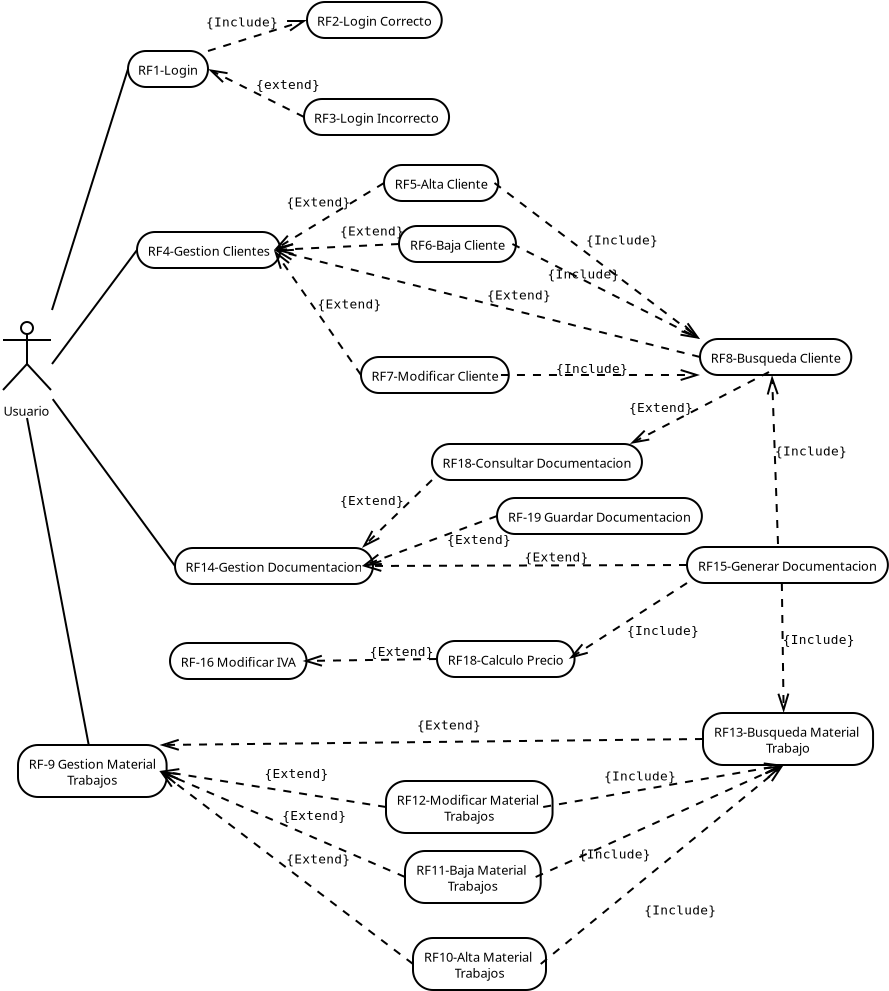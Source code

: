 <?xml version="1.0" encoding="UTF-8"?>
<dia:diagram xmlns:dia="http://www.lysator.liu.se/~alla/dia/">
  <dia:layer name="Fondo" visible="true" active="true">
    <dia:object type="UML - Actor" version="0" id="O0">
      <dia:attribute name="obj_pos">
        <dia:point val="20.3,21.75"/>
      </dia:attribute>
      <dia:attribute name="obj_bb">
        <dia:rectangle val="19,19;21.6,24.5"/>
      </dia:attribute>
      <dia:attribute name="meta">
        <dia:composite type="dict"/>
      </dia:attribute>
      <dia:attribute name="elem_corner">
        <dia:point val="19.05,19.05"/>
      </dia:attribute>
      <dia:attribute name="elem_width">
        <dia:real val="2.5"/>
      </dia:attribute>
      <dia:attribute name="elem_height">
        <dia:real val="5.4"/>
      </dia:attribute>
      <dia:attribute name="line_width">
        <dia:real val="0.1"/>
      </dia:attribute>
      <dia:attribute name="line_colour">
        <dia:color val="#000000"/>
      </dia:attribute>
      <dia:attribute name="fill_colour">
        <dia:color val="#ffffff"/>
      </dia:attribute>
      <dia:attribute name="text">
        <dia:composite type="text">
          <dia:attribute name="string">
            <dia:string>#Usuario#</dia:string>
          </dia:attribute>
          <dia:attribute name="font">
            <dia:font family="sans" style="0" name="Helvetica"/>
          </dia:attribute>
          <dia:attribute name="height">
            <dia:real val="0.8"/>
          </dia:attribute>
          <dia:attribute name="pos">
            <dia:point val="20.3,24.29"/>
          </dia:attribute>
          <dia:attribute name="color">
            <dia:color val="#000000"/>
          </dia:attribute>
          <dia:attribute name="alignment">
            <dia:enum val="1"/>
          </dia:attribute>
        </dia:composite>
      </dia:attribute>
    </dia:object>
    <dia:object type="UML - Activity" version="0" id="O1">
      <dia:attribute name="obj_pos">
        <dia:point val="25.35,6.1"/>
      </dia:attribute>
      <dia:attribute name="obj_bb">
        <dia:rectangle val="25.3,6.05;29.4,7.95"/>
      </dia:attribute>
      <dia:attribute name="meta">
        <dia:composite type="dict"/>
      </dia:attribute>
      <dia:attribute name="elem_corner">
        <dia:point val="25.35,6.1"/>
      </dia:attribute>
      <dia:attribute name="elem_width">
        <dia:real val="4"/>
      </dia:attribute>
      <dia:attribute name="elem_height">
        <dia:real val="1.8"/>
      </dia:attribute>
      <dia:attribute name="line_colour">
        <dia:color val="#000000"/>
      </dia:attribute>
      <dia:attribute name="fill_colour">
        <dia:color val="#ffffff"/>
      </dia:attribute>
      <dia:attribute name="text">
        <dia:composite type="text">
          <dia:attribute name="string">
            <dia:string>#RF1-Login#</dia:string>
          </dia:attribute>
          <dia:attribute name="font">
            <dia:font family="sans" style="0" name="Helvetica"/>
          </dia:attribute>
          <dia:attribute name="height">
            <dia:real val="0.8"/>
          </dia:attribute>
          <dia:attribute name="pos">
            <dia:point val="27.35,7.24"/>
          </dia:attribute>
          <dia:attribute name="color">
            <dia:color val="#000000"/>
          </dia:attribute>
          <dia:attribute name="alignment">
            <dia:enum val="1"/>
          </dia:attribute>
        </dia:composite>
      </dia:attribute>
    </dia:object>
    <dia:object type="Standard - Line" version="0" id="O2">
      <dia:attribute name="obj_pos">
        <dia:point val="21.55,19.05"/>
      </dia:attribute>
      <dia:attribute name="obj_bb">
        <dia:rectangle val="21.487,6.937;25.413,19.113"/>
      </dia:attribute>
      <dia:attribute name="conn_endpoints">
        <dia:point val="21.55,19.05"/>
        <dia:point val="25.35,7"/>
      </dia:attribute>
      <dia:attribute name="numcp">
        <dia:int val="1"/>
      </dia:attribute>
      <dia:connections>
        <dia:connection handle="0" to="O0" connection="2"/>
        <dia:connection handle="1" to="O1" connection="3"/>
      </dia:connections>
    </dia:object>
    <dia:object type="UML - Activity" version="0" id="O3">
      <dia:attribute name="obj_pos">
        <dia:point val="34.3,3.65"/>
      </dia:attribute>
      <dia:attribute name="obj_bb">
        <dia:rectangle val="34.25,3.6;40.778,5.5"/>
      </dia:attribute>
      <dia:attribute name="meta">
        <dia:composite type="dict"/>
      </dia:attribute>
      <dia:attribute name="elem_corner">
        <dia:point val="34.3,3.65"/>
      </dia:attribute>
      <dia:attribute name="elem_width">
        <dia:real val="6.428"/>
      </dia:attribute>
      <dia:attribute name="elem_height">
        <dia:real val="1.8"/>
      </dia:attribute>
      <dia:attribute name="line_colour">
        <dia:color val="#000000"/>
      </dia:attribute>
      <dia:attribute name="fill_colour">
        <dia:color val="#ffffff"/>
      </dia:attribute>
      <dia:attribute name="text">
        <dia:composite type="text">
          <dia:attribute name="string">
            <dia:string>#RF2-Login Correcto#</dia:string>
          </dia:attribute>
          <dia:attribute name="font">
            <dia:font family="sans" style="0" name="Helvetica"/>
          </dia:attribute>
          <dia:attribute name="height">
            <dia:real val="0.8"/>
          </dia:attribute>
          <dia:attribute name="pos">
            <dia:point val="37.514,4.79"/>
          </dia:attribute>
          <dia:attribute name="color">
            <dia:color val="#000000"/>
          </dia:attribute>
          <dia:attribute name="alignment">
            <dia:enum val="1"/>
          </dia:attribute>
        </dia:composite>
      </dia:attribute>
    </dia:object>
    <dia:object type="UML - Activity" version="0" id="O4">
      <dia:attribute name="obj_pos">
        <dia:point val="34.15,8.5"/>
      </dia:attribute>
      <dia:attribute name="obj_bb">
        <dia:rectangle val="34.1,8.45;41.135,10.35"/>
      </dia:attribute>
      <dia:attribute name="meta">
        <dia:composite type="dict"/>
      </dia:attribute>
      <dia:attribute name="elem_corner">
        <dia:point val="34.15,8.5"/>
      </dia:attribute>
      <dia:attribute name="elem_width">
        <dia:real val="6.935"/>
      </dia:attribute>
      <dia:attribute name="elem_height">
        <dia:real val="1.8"/>
      </dia:attribute>
      <dia:attribute name="line_colour">
        <dia:color val="#000000"/>
      </dia:attribute>
      <dia:attribute name="fill_colour">
        <dia:color val="#ffffff"/>
      </dia:attribute>
      <dia:attribute name="text">
        <dia:composite type="text">
          <dia:attribute name="string">
            <dia:string>#RF3-Login Incorrecto#</dia:string>
          </dia:attribute>
          <dia:attribute name="font">
            <dia:font family="sans" style="0" name="Helvetica"/>
          </dia:attribute>
          <dia:attribute name="height">
            <dia:real val="0.8"/>
          </dia:attribute>
          <dia:attribute name="pos">
            <dia:point val="37.617,9.64"/>
          </dia:attribute>
          <dia:attribute name="color">
            <dia:color val="#000000"/>
          </dia:attribute>
          <dia:attribute name="alignment">
            <dia:enum val="1"/>
          </dia:attribute>
        </dia:composite>
      </dia:attribute>
    </dia:object>
    <dia:object type="UML - Constraint" version="0" id="O5">
      <dia:attribute name="obj_pos">
        <dia:point val="29.35,6.1"/>
      </dia:attribute>
      <dia:attribute name="obj_bb">
        <dia:rectangle val="29.25,4.153;34.467,6.163"/>
      </dia:attribute>
      <dia:attribute name="meta">
        <dia:composite type="dict"/>
      </dia:attribute>
      <dia:attribute name="conn_endpoints">
        <dia:point val="29.35,6.1"/>
        <dia:point val="34.3,4.55"/>
      </dia:attribute>
      <dia:attribute name="constraint">
        <dia:string>#Include#</dia:string>
      </dia:attribute>
      <dia:attribute name="text_pos">
        <dia:point val="29.25,4.875"/>
      </dia:attribute>
      <dia:attribute name="text_colour">
        <dia:color val="#000000"/>
      </dia:attribute>
      <dia:attribute name="line_colour">
        <dia:color val="#000000"/>
      </dia:attribute>
      <dia:connections>
        <dia:connection handle="0" to="O1" connection="2"/>
        <dia:connection handle="1" to="O3" connection="3"/>
      </dia:connections>
    </dia:object>
    <dia:object type="UML - Constraint" version="0" id="O6">
      <dia:attribute name="obj_pos">
        <dia:point val="34.15,9.4"/>
      </dia:attribute>
      <dia:attribute name="obj_bb">
        <dia:rectangle val="29.126,6.62;34.83,9.467"/>
      </dia:attribute>
      <dia:attribute name="meta">
        <dia:composite type="dict"/>
      </dia:attribute>
      <dia:attribute name="conn_endpoints">
        <dia:point val="34.15,9.4"/>
        <dia:point val="29.35,7"/>
      </dia:attribute>
      <dia:attribute name="constraint">
        <dia:string>#extend#</dia:string>
      </dia:attribute>
      <dia:attribute name="text_pos">
        <dia:point val="31.75,8"/>
      </dia:attribute>
      <dia:attribute name="text_colour">
        <dia:color val="#000000"/>
      </dia:attribute>
      <dia:attribute name="line_colour">
        <dia:color val="#000000"/>
      </dia:attribute>
      <dia:connections>
        <dia:connection handle="0" to="O4" connection="3"/>
        <dia:connection handle="1" to="O1" connection="4"/>
      </dia:connections>
    </dia:object>
    <dia:object type="UML - Activity" version="0" id="O7">
      <dia:attribute name="obj_pos">
        <dia:point val="25.8,15.15"/>
      </dia:attribute>
      <dia:attribute name="obj_bb">
        <dia:rectangle val="25.75,15.1;32.695,17"/>
      </dia:attribute>
      <dia:attribute name="meta">
        <dia:composite type="dict"/>
      </dia:attribute>
      <dia:attribute name="elem_corner">
        <dia:point val="25.8,15.15"/>
      </dia:attribute>
      <dia:attribute name="elem_width">
        <dia:real val="6.845"/>
      </dia:attribute>
      <dia:attribute name="elem_height">
        <dia:real val="1.8"/>
      </dia:attribute>
      <dia:attribute name="line_colour">
        <dia:color val="#000000"/>
      </dia:attribute>
      <dia:attribute name="fill_colour">
        <dia:color val="#ffffff"/>
      </dia:attribute>
      <dia:attribute name="text">
        <dia:composite type="text">
          <dia:attribute name="string">
            <dia:string>#RF4-Gestion Clientes#</dia:string>
          </dia:attribute>
          <dia:attribute name="font">
            <dia:font family="sans" style="0" name="Helvetica"/>
          </dia:attribute>
          <dia:attribute name="height">
            <dia:real val="0.8"/>
          </dia:attribute>
          <dia:attribute name="pos">
            <dia:point val="29.223,16.29"/>
          </dia:attribute>
          <dia:attribute name="color">
            <dia:color val="#000000"/>
          </dia:attribute>
          <dia:attribute name="alignment">
            <dia:enum val="1"/>
          </dia:attribute>
        </dia:composite>
      </dia:attribute>
    </dia:object>
    <dia:object type="Standard - Line" version="0" id="O8">
      <dia:attribute name="obj_pos">
        <dia:point val="21.55,21.75"/>
      </dia:attribute>
      <dia:attribute name="obj_bb">
        <dia:rectangle val="21.48,15.98;25.87,21.82"/>
      </dia:attribute>
      <dia:attribute name="conn_endpoints">
        <dia:point val="21.55,21.75"/>
        <dia:point val="25.8,16.05"/>
      </dia:attribute>
      <dia:attribute name="numcp">
        <dia:int val="1"/>
      </dia:attribute>
      <dia:connections>
        <dia:connection handle="0" to="O0" connection="4"/>
        <dia:connection handle="1" to="O7" connection="3"/>
      </dia:connections>
    </dia:object>
    <dia:object type="UML - Activity" version="0" id="O9">
      <dia:attribute name="obj_pos">
        <dia:point val="38.15,11.8"/>
      </dia:attribute>
      <dia:attribute name="obj_bb">
        <dia:rectangle val="38.1,11.75;43.725,13.65"/>
      </dia:attribute>
      <dia:attribute name="meta">
        <dia:composite type="dict"/>
      </dia:attribute>
      <dia:attribute name="elem_corner">
        <dia:point val="38.15,11.8"/>
      </dia:attribute>
      <dia:attribute name="elem_width">
        <dia:real val="5.525"/>
      </dia:attribute>
      <dia:attribute name="elem_height">
        <dia:real val="1.8"/>
      </dia:attribute>
      <dia:attribute name="line_colour">
        <dia:color val="#000000"/>
      </dia:attribute>
      <dia:attribute name="fill_colour">
        <dia:color val="#ffffff"/>
      </dia:attribute>
      <dia:attribute name="text">
        <dia:composite type="text">
          <dia:attribute name="string">
            <dia:string>#RF5-Alta Cliente#</dia:string>
          </dia:attribute>
          <dia:attribute name="font">
            <dia:font family="sans" style="0" name="Helvetica"/>
          </dia:attribute>
          <dia:attribute name="height">
            <dia:real val="0.8"/>
          </dia:attribute>
          <dia:attribute name="pos">
            <dia:point val="40.913,12.94"/>
          </dia:attribute>
          <dia:attribute name="color">
            <dia:color val="#000000"/>
          </dia:attribute>
          <dia:attribute name="alignment">
            <dia:enum val="1"/>
          </dia:attribute>
        </dia:composite>
      </dia:attribute>
    </dia:object>
    <dia:object type="UML - Activity" version="0" id="O10">
      <dia:attribute name="obj_pos">
        <dia:point val="38.9,14.85"/>
      </dia:attribute>
      <dia:attribute name="obj_bb">
        <dia:rectangle val="38.85,14.8;44.62,16.7"/>
      </dia:attribute>
      <dia:attribute name="meta">
        <dia:composite type="dict"/>
      </dia:attribute>
      <dia:attribute name="elem_corner">
        <dia:point val="38.9,14.85"/>
      </dia:attribute>
      <dia:attribute name="elem_width">
        <dia:real val="5.67"/>
      </dia:attribute>
      <dia:attribute name="elem_height">
        <dia:real val="1.8"/>
      </dia:attribute>
      <dia:attribute name="line_colour">
        <dia:color val="#000000"/>
      </dia:attribute>
      <dia:attribute name="fill_colour">
        <dia:color val="#ffffff"/>
      </dia:attribute>
      <dia:attribute name="text">
        <dia:composite type="text">
          <dia:attribute name="string">
            <dia:string>#RF6-Baja Cliente#</dia:string>
          </dia:attribute>
          <dia:attribute name="font">
            <dia:font family="sans" style="0" name="Helvetica"/>
          </dia:attribute>
          <dia:attribute name="height">
            <dia:real val="0.8"/>
          </dia:attribute>
          <dia:attribute name="pos">
            <dia:point val="41.735,15.99"/>
          </dia:attribute>
          <dia:attribute name="color">
            <dia:color val="#000000"/>
          </dia:attribute>
          <dia:attribute name="alignment">
            <dia:enum val="1"/>
          </dia:attribute>
        </dia:composite>
      </dia:attribute>
    </dia:object>
    <dia:object type="UML - Activity" version="0" id="O11">
      <dia:attribute name="obj_pos">
        <dia:point val="37,21.4"/>
      </dia:attribute>
      <dia:attribute name="obj_bb">
        <dia:rectangle val="36.95,21.35;44.047,23.25"/>
      </dia:attribute>
      <dia:attribute name="meta">
        <dia:composite type="dict"/>
      </dia:attribute>
      <dia:attribute name="elem_corner">
        <dia:point val="37,21.4"/>
      </dia:attribute>
      <dia:attribute name="elem_width">
        <dia:real val="6.998"/>
      </dia:attribute>
      <dia:attribute name="elem_height">
        <dia:real val="1.8"/>
      </dia:attribute>
      <dia:attribute name="line_colour">
        <dia:color val="#000000"/>
      </dia:attribute>
      <dia:attribute name="fill_colour">
        <dia:color val="#ffffff"/>
      </dia:attribute>
      <dia:attribute name="text">
        <dia:composite type="text">
          <dia:attribute name="string">
            <dia:string>#RF7-Modificar Cliente#</dia:string>
          </dia:attribute>
          <dia:attribute name="font">
            <dia:font family="sans" style="0" name="Helvetica"/>
          </dia:attribute>
          <dia:attribute name="height">
            <dia:real val="0.8"/>
          </dia:attribute>
          <dia:attribute name="pos">
            <dia:point val="40.499,22.54"/>
          </dia:attribute>
          <dia:attribute name="color">
            <dia:color val="#000000"/>
          </dia:attribute>
          <dia:attribute name="alignment">
            <dia:enum val="1"/>
          </dia:attribute>
        </dia:composite>
      </dia:attribute>
    </dia:object>
    <dia:object type="UML - Activity" version="0" id="O12">
      <dia:attribute name="obj_pos">
        <dia:point val="53.95,20.5"/>
      </dia:attribute>
      <dia:attribute name="obj_bb">
        <dia:rectangle val="53.9,20.45;61.203,22.35"/>
      </dia:attribute>
      <dia:attribute name="meta">
        <dia:composite type="dict"/>
      </dia:attribute>
      <dia:attribute name="elem_corner">
        <dia:point val="53.95,20.5"/>
      </dia:attribute>
      <dia:attribute name="elem_width">
        <dia:real val="7.202"/>
      </dia:attribute>
      <dia:attribute name="elem_height">
        <dia:real val="1.8"/>
      </dia:attribute>
      <dia:attribute name="line_colour">
        <dia:color val="#000000"/>
      </dia:attribute>
      <dia:attribute name="fill_colour">
        <dia:color val="#ffffff"/>
      </dia:attribute>
      <dia:attribute name="text">
        <dia:composite type="text">
          <dia:attribute name="string">
            <dia:string>#RF8-Busqueda Cliente#</dia:string>
          </dia:attribute>
          <dia:attribute name="font">
            <dia:font family="sans" style="0" name="Helvetica"/>
          </dia:attribute>
          <dia:attribute name="height">
            <dia:real val="0.8"/>
          </dia:attribute>
          <dia:attribute name="pos">
            <dia:point val="57.551,21.64"/>
          </dia:attribute>
          <dia:attribute name="color">
            <dia:color val="#000000"/>
          </dia:attribute>
          <dia:attribute name="alignment">
            <dia:enum val="1"/>
          </dia:attribute>
        </dia:composite>
      </dia:attribute>
    </dia:object>
    <dia:object type="UML - Constraint" version="0" id="O13">
      <dia:attribute name="obj_pos">
        <dia:point val="38.15,12.7"/>
      </dia:attribute>
      <dia:attribute name="obj_bb">
        <dia:rectangle val="32.394,12.631;38.219,16.418"/>
      </dia:attribute>
      <dia:attribute name="meta">
        <dia:composite type="dict"/>
      </dia:attribute>
      <dia:attribute name="conn_endpoints">
        <dia:point val="38.15,12.7"/>
        <dia:point val="32.645,16.05"/>
      </dia:attribute>
      <dia:attribute name="constraint">
        <dia:string>#Extend#</dia:string>
      </dia:attribute>
      <dia:attribute name="text_pos">
        <dia:point val="33.275,13.875"/>
      </dia:attribute>
      <dia:attribute name="text_colour">
        <dia:color val="#000000"/>
      </dia:attribute>
      <dia:attribute name="line_colour">
        <dia:color val="#000000"/>
      </dia:attribute>
      <dia:connections>
        <dia:connection handle="0" to="O9" connection="3"/>
        <dia:connection handle="1" to="O7" connection="4"/>
      </dia:connections>
    </dia:object>
    <dia:object type="UML - Constraint" version="0" id="O14">
      <dia:attribute name="obj_pos">
        <dia:point val="38.9,15.75"/>
      </dia:attribute>
      <dia:attribute name="obj_bb">
        <dia:rectangle val="32.576,14.725;39.03,16.452"/>
      </dia:attribute>
      <dia:attribute name="meta">
        <dia:composite type="dict"/>
      </dia:attribute>
      <dia:attribute name="conn_endpoints">
        <dia:point val="38.9,15.75"/>
        <dia:point val="32.645,16.05"/>
      </dia:attribute>
      <dia:attribute name="constraint">
        <dia:string>#Extend#</dia:string>
      </dia:attribute>
      <dia:attribute name="text_pos">
        <dia:point val="35.95,15.325"/>
      </dia:attribute>
      <dia:attribute name="text_colour">
        <dia:color val="#000000"/>
      </dia:attribute>
      <dia:attribute name="line_colour">
        <dia:color val="#000000"/>
      </dia:attribute>
      <dia:connections>
        <dia:connection handle="0" to="O10" connection="3"/>
        <dia:connection handle="1" to="O7" connection="4"/>
      </dia:connections>
    </dia:object>
    <dia:object type="UML - Constraint" version="0" id="O15">
      <dia:attribute name="obj_pos">
        <dia:point val="37,22.3"/>
      </dia:attribute>
      <dia:attribute name="obj_bb">
        <dia:rectangle val="32.288,15.78;37.903,22.37"/>
      </dia:attribute>
      <dia:attribute name="meta">
        <dia:composite type="dict"/>
      </dia:attribute>
      <dia:attribute name="conn_endpoints">
        <dia:point val="37,22.3"/>
        <dia:point val="32.645,16.05"/>
      </dia:attribute>
      <dia:attribute name="constraint">
        <dia:string>#Extend#</dia:string>
      </dia:attribute>
      <dia:attribute name="text_pos">
        <dia:point val="34.822,18.975"/>
      </dia:attribute>
      <dia:attribute name="text_colour">
        <dia:color val="#000000"/>
      </dia:attribute>
      <dia:attribute name="line_colour">
        <dia:color val="#000000"/>
      </dia:attribute>
      <dia:connections>
        <dia:connection handle="0" to="O11" connection="3"/>
        <dia:connection handle="1" to="O7" connection="4"/>
      </dia:connections>
    </dia:object>
    <dia:object type="UML - Constraint" version="0" id="O16">
      <dia:attribute name="obj_pos">
        <dia:point val="53.95,21.4"/>
      </dia:attribute>
      <dia:attribute name="obj_bb">
        <dia:rectangle val="32.499,15.65;54.011,21.461"/>
      </dia:attribute>
      <dia:attribute name="meta">
        <dia:composite type="dict"/>
      </dia:attribute>
      <dia:attribute name="conn_endpoints">
        <dia:point val="53.95,21.4"/>
        <dia:point val="32.645,16.05"/>
      </dia:attribute>
      <dia:attribute name="constraint">
        <dia:string>#Extend#</dia:string>
      </dia:attribute>
      <dia:attribute name="text_pos">
        <dia:point val="43.297,18.525"/>
      </dia:attribute>
      <dia:attribute name="text_colour">
        <dia:color val="#000000"/>
      </dia:attribute>
      <dia:attribute name="line_colour">
        <dia:color val="#000000"/>
      </dia:attribute>
      <dia:connections>
        <dia:connection handle="0" to="O12" connection="3"/>
        <dia:connection handle="1" to="O7" connection="4"/>
      </dia:connections>
    </dia:object>
    <dia:object type="UML - Constraint" version="0" id="O17">
      <dia:attribute name="obj_pos">
        <dia:point val="43.675,12.7"/>
      </dia:attribute>
      <dia:attribute name="obj_bb">
        <dia:rectangle val="43.605,12.63;54.232,20.849"/>
      </dia:attribute>
      <dia:attribute name="meta">
        <dia:composite type="dict"/>
      </dia:attribute>
      <dia:attribute name="conn_endpoints">
        <dia:point val="43.675,12.7"/>
        <dia:point val="53.95,20.5"/>
      </dia:attribute>
      <dia:attribute name="constraint">
        <dia:string>#Include#</dia:string>
      </dia:attribute>
      <dia:attribute name="text_pos">
        <dia:point val="48.25,15.775"/>
      </dia:attribute>
      <dia:attribute name="text_colour">
        <dia:color val="#000000"/>
      </dia:attribute>
      <dia:attribute name="line_colour">
        <dia:color val="#000000"/>
      </dia:attribute>
      <dia:connections>
        <dia:connection handle="0" to="O9" connection="4"/>
        <dia:connection handle="1" to="O12" connection="0"/>
      </dia:connections>
    </dia:object>
    <dia:object type="UML - Constraint" version="0" id="O18">
      <dia:attribute name="obj_pos">
        <dia:point val="44.57,15.75"/>
      </dia:attribute>
      <dia:attribute name="obj_bb">
        <dia:rectangle val="44.503,15.683;54.175,20.879"/>
      </dia:attribute>
      <dia:attribute name="meta">
        <dia:composite type="dict"/>
      </dia:attribute>
      <dia:attribute name="conn_endpoints">
        <dia:point val="44.57,15.75"/>
        <dia:point val="53.95,20.5"/>
      </dia:attribute>
      <dia:attribute name="constraint">
        <dia:string>#Include#</dia:string>
      </dia:attribute>
      <dia:attribute name="text_pos">
        <dia:point val="46.325,17.475"/>
      </dia:attribute>
      <dia:attribute name="text_colour">
        <dia:color val="#000000"/>
      </dia:attribute>
      <dia:attribute name="line_colour">
        <dia:color val="#000000"/>
      </dia:attribute>
      <dia:connections>
        <dia:connection handle="0" to="O10" connection="4"/>
        <dia:connection handle="1" to="O12" connection="0"/>
      </dia:connections>
    </dia:object>
    <dia:object type="UML - Constraint" version="0" id="O19">
      <dia:attribute name="obj_pos">
        <dia:point val="43.998,22.3"/>
      </dia:attribute>
      <dia:attribute name="obj_bb">
        <dia:rectangle val="43.947,21.6;54,22.7"/>
      </dia:attribute>
      <dia:attribute name="meta">
        <dia:composite type="dict"/>
      </dia:attribute>
      <dia:attribute name="conn_endpoints">
        <dia:point val="43.998,22.3"/>
        <dia:point val="53.95,22.3"/>
      </dia:attribute>
      <dia:attribute name="constraint">
        <dia:string>#Include#</dia:string>
      </dia:attribute>
      <dia:attribute name="text_pos">
        <dia:point val="46.749,22.2"/>
      </dia:attribute>
      <dia:attribute name="text_colour">
        <dia:color val="#000000"/>
      </dia:attribute>
      <dia:attribute name="line_colour">
        <dia:color val="#000000"/>
      </dia:attribute>
      <dia:connections>
        <dia:connection handle="0" to="O11" connection="4"/>
        <dia:connection handle="1" to="O12" connection="5"/>
      </dia:connections>
    </dia:object>
    <dia:object type="UML - Activity" version="0" id="O20">
      <dia:attribute name="obj_pos">
        <dia:point val="19.85,40.8"/>
      </dia:attribute>
      <dia:attribute name="obj_bb">
        <dia:rectangle val="19.8,40.75;26.973,43.45"/>
      </dia:attribute>
      <dia:attribute name="meta">
        <dia:composite type="dict"/>
      </dia:attribute>
      <dia:attribute name="elem_corner">
        <dia:point val="19.85,40.8"/>
      </dia:attribute>
      <dia:attribute name="elem_width">
        <dia:real val="7.072"/>
      </dia:attribute>
      <dia:attribute name="elem_height">
        <dia:real val="2.6"/>
      </dia:attribute>
      <dia:attribute name="line_colour">
        <dia:color val="#000000"/>
      </dia:attribute>
      <dia:attribute name="fill_colour">
        <dia:color val="#ffffff"/>
      </dia:attribute>
      <dia:attribute name="text">
        <dia:composite type="text">
          <dia:attribute name="string">
            <dia:string>#RF-9 Gestion Material
Trabajos#</dia:string>
          </dia:attribute>
          <dia:attribute name="font">
            <dia:font family="sans" style="0" name="Helvetica"/>
          </dia:attribute>
          <dia:attribute name="height">
            <dia:real val="0.8"/>
          </dia:attribute>
          <dia:attribute name="pos">
            <dia:point val="23.386,41.94"/>
          </dia:attribute>
          <dia:attribute name="color">
            <dia:color val="#000000"/>
          </dia:attribute>
          <dia:attribute name="alignment">
            <dia:enum val="1"/>
          </dia:attribute>
        </dia:composite>
      </dia:attribute>
    </dia:object>
    <dia:object type="Standard - Line" version="0" id="O21">
      <dia:attribute name="obj_pos">
        <dia:point val="20.3,24.45"/>
      </dia:attribute>
      <dia:attribute name="obj_bb">
        <dia:rectangle val="20.242,24.392;23.445,40.858"/>
      </dia:attribute>
      <dia:attribute name="conn_endpoints">
        <dia:point val="20.3,24.45"/>
        <dia:point val="23.386,40.8"/>
      </dia:attribute>
      <dia:attribute name="numcp">
        <dia:int val="1"/>
      </dia:attribute>
      <dia:connections>
        <dia:connection handle="0" to="O0" connection="6"/>
        <dia:connection handle="1" to="O20" connection="1"/>
      </dia:connections>
    </dia:object>
    <dia:object type="UML - Activity" version="0" id="O22">
      <dia:attribute name="obj_pos">
        <dia:point val="39.6,50.45"/>
      </dia:attribute>
      <dia:attribute name="obj_bb">
        <dia:rectangle val="39.55,50.4;46.038,53.1"/>
      </dia:attribute>
      <dia:attribute name="meta">
        <dia:composite type="dict"/>
      </dia:attribute>
      <dia:attribute name="elem_corner">
        <dia:point val="39.6,50.45"/>
      </dia:attribute>
      <dia:attribute name="elem_width">
        <dia:real val="6.388"/>
      </dia:attribute>
      <dia:attribute name="elem_height">
        <dia:real val="2.6"/>
      </dia:attribute>
      <dia:attribute name="line_colour">
        <dia:color val="#000000"/>
      </dia:attribute>
      <dia:attribute name="fill_colour">
        <dia:color val="#ffffff"/>
      </dia:attribute>
      <dia:attribute name="text">
        <dia:composite type="text">
          <dia:attribute name="string">
            <dia:string>#RF10-Alta Material 
Trabajos#</dia:string>
          </dia:attribute>
          <dia:attribute name="font">
            <dia:font family="sans" style="0" name="Helvetica"/>
          </dia:attribute>
          <dia:attribute name="height">
            <dia:real val="0.8"/>
          </dia:attribute>
          <dia:attribute name="pos">
            <dia:point val="42.794,51.59"/>
          </dia:attribute>
          <dia:attribute name="color">
            <dia:color val="#000000"/>
          </dia:attribute>
          <dia:attribute name="alignment">
            <dia:enum val="1"/>
          </dia:attribute>
        </dia:composite>
      </dia:attribute>
    </dia:object>
    <dia:object type="UML - Activity" version="0" id="O23">
      <dia:attribute name="obj_pos">
        <dia:point val="39.2,46.1"/>
      </dia:attribute>
      <dia:attribute name="obj_bb">
        <dia:rectangle val="39.15,46.05;45.782,48.75"/>
      </dia:attribute>
      <dia:attribute name="meta">
        <dia:composite type="dict"/>
      </dia:attribute>
      <dia:attribute name="elem_corner">
        <dia:point val="39.2,46.1"/>
      </dia:attribute>
      <dia:attribute name="elem_width">
        <dia:real val="6.533"/>
      </dia:attribute>
      <dia:attribute name="elem_height">
        <dia:real val="2.6"/>
      </dia:attribute>
      <dia:attribute name="line_colour">
        <dia:color val="#000000"/>
      </dia:attribute>
      <dia:attribute name="fill_colour">
        <dia:color val="#ffffff"/>
      </dia:attribute>
      <dia:attribute name="text">
        <dia:composite type="text">
          <dia:attribute name="string">
            <dia:string>#RF11-Baja Material 
Trabajos#</dia:string>
          </dia:attribute>
          <dia:attribute name="font">
            <dia:font family="sans" style="0" name="Helvetica"/>
          </dia:attribute>
          <dia:attribute name="height">
            <dia:real val="0.8"/>
          </dia:attribute>
          <dia:attribute name="pos">
            <dia:point val="42.466,47.24"/>
          </dia:attribute>
          <dia:attribute name="color">
            <dia:color val="#000000"/>
          </dia:attribute>
          <dia:attribute name="alignment">
            <dia:enum val="1"/>
          </dia:attribute>
        </dia:composite>
      </dia:attribute>
    </dia:object>
    <dia:object type="UML - Activity" version="0" id="O24">
      <dia:attribute name="obj_pos">
        <dia:point val="38.25,42.6"/>
      </dia:attribute>
      <dia:attribute name="obj_bb">
        <dia:rectangle val="38.2,42.55;46.16,45.25"/>
      </dia:attribute>
      <dia:attribute name="meta">
        <dia:composite type="dict"/>
      </dia:attribute>
      <dia:attribute name="elem_corner">
        <dia:point val="38.25,42.6"/>
      </dia:attribute>
      <dia:attribute name="elem_width">
        <dia:real val="7.86"/>
      </dia:attribute>
      <dia:attribute name="elem_height">
        <dia:real val="2.6"/>
      </dia:attribute>
      <dia:attribute name="line_colour">
        <dia:color val="#000000"/>
      </dia:attribute>
      <dia:attribute name="fill_colour">
        <dia:color val="#ffffff"/>
      </dia:attribute>
      <dia:attribute name="text">
        <dia:composite type="text">
          <dia:attribute name="string">
            <dia:string>#RF12-Modificar Material 
Trabajos#</dia:string>
          </dia:attribute>
          <dia:attribute name="font">
            <dia:font family="sans" style="0" name="Helvetica"/>
          </dia:attribute>
          <dia:attribute name="height">
            <dia:real val="0.8"/>
          </dia:attribute>
          <dia:attribute name="pos">
            <dia:point val="42.18,43.74"/>
          </dia:attribute>
          <dia:attribute name="color">
            <dia:color val="#000000"/>
          </dia:attribute>
          <dia:attribute name="alignment">
            <dia:enum val="1"/>
          </dia:attribute>
        </dia:composite>
      </dia:attribute>
    </dia:object>
    <dia:object type="UML - Activity" version="0" id="O25">
      <dia:attribute name="obj_pos">
        <dia:point val="54.1,39.2"/>
      </dia:attribute>
      <dia:attribute name="obj_bb">
        <dia:rectangle val="54.05,39.15;62.215,41.85"/>
      </dia:attribute>
      <dia:attribute name="meta">
        <dia:composite type="dict"/>
      </dia:attribute>
      <dia:attribute name="elem_corner">
        <dia:point val="54.1,39.2"/>
      </dia:attribute>
      <dia:attribute name="elem_width">
        <dia:real val="8.065"/>
      </dia:attribute>
      <dia:attribute name="elem_height">
        <dia:real val="2.6"/>
      </dia:attribute>
      <dia:attribute name="line_colour">
        <dia:color val="#000000"/>
      </dia:attribute>
      <dia:attribute name="fill_colour">
        <dia:color val="#ffffff"/>
      </dia:attribute>
      <dia:attribute name="text">
        <dia:composite type="text">
          <dia:attribute name="string">
            <dia:string>#RF13-Busqueda Material 
Trabajo#</dia:string>
          </dia:attribute>
          <dia:attribute name="font">
            <dia:font family="sans" style="0" name="Helvetica"/>
          </dia:attribute>
          <dia:attribute name="height">
            <dia:real val="0.8"/>
          </dia:attribute>
          <dia:attribute name="pos">
            <dia:point val="58.133,40.34"/>
          </dia:attribute>
          <dia:attribute name="color">
            <dia:color val="#000000"/>
          </dia:attribute>
          <dia:attribute name="alignment">
            <dia:enum val="1"/>
          </dia:attribute>
        </dia:composite>
      </dia:attribute>
    </dia:object>
    <dia:object type="UML - Constraint" version="0" id="O26">
      <dia:attribute name="obj_pos">
        <dia:point val="54.1,40.5"/>
      </dia:attribute>
      <dia:attribute name="obj_bb">
        <dia:rectangle val="26.868,39.425;54.151,41.2"/>
      </dia:attribute>
      <dia:attribute name="meta">
        <dia:composite type="dict"/>
      </dia:attribute>
      <dia:attribute name="conn_endpoints">
        <dia:point val="54.1,40.5"/>
        <dia:point val="26.922,40.8"/>
      </dia:attribute>
      <dia:attribute name="constraint">
        <dia:string>#Extend#</dia:string>
      </dia:attribute>
      <dia:attribute name="text_pos">
        <dia:point val="39.8,40.025"/>
      </dia:attribute>
      <dia:attribute name="text_colour">
        <dia:color val="#000000"/>
      </dia:attribute>
      <dia:attribute name="line_colour">
        <dia:color val="#000000"/>
      </dia:attribute>
      <dia:connections>
        <dia:connection handle="0" to="O25" connection="3"/>
        <dia:connection handle="1" to="O20" connection="2"/>
      </dia:connections>
    </dia:object>
    <dia:object type="UML - Constraint" version="0" id="O27">
      <dia:attribute name="obj_pos">
        <dia:point val="38.25,43.9"/>
      </dia:attribute>
      <dia:attribute name="obj_bb">
        <dia:rectangle val="26.81,41.697;38.307,43.957"/>
      </dia:attribute>
      <dia:attribute name="meta">
        <dia:composite type="dict"/>
      </dia:attribute>
      <dia:attribute name="conn_endpoints">
        <dia:point val="38.25,43.9"/>
        <dia:point val="26.922,42.1"/>
      </dia:attribute>
      <dia:attribute name="constraint">
        <dia:string>#Extend#</dia:string>
      </dia:attribute>
      <dia:attribute name="text_pos">
        <dia:point val="32.175,42.45"/>
      </dia:attribute>
      <dia:attribute name="text_colour">
        <dia:color val="#000000"/>
      </dia:attribute>
      <dia:attribute name="line_colour">
        <dia:color val="#000000"/>
      </dia:attribute>
      <dia:connections>
        <dia:connection handle="0" to="O24" connection="3"/>
        <dia:connection handle="1" to="O20" connection="4"/>
      </dia:connections>
    </dia:object>
    <dia:object type="UML - Constraint" version="0" id="O28">
      <dia:attribute name="obj_pos">
        <dia:point val="39.2,47.4"/>
      </dia:attribute>
      <dia:attribute name="obj_bb">
        <dia:rectangle val="26.718,41.713;39.266,47.466"/>
      </dia:attribute>
      <dia:attribute name="meta">
        <dia:composite type="dict"/>
      </dia:attribute>
      <dia:attribute name="conn_endpoints">
        <dia:point val="39.2,47.4"/>
        <dia:point val="26.922,42.1"/>
      </dia:attribute>
      <dia:attribute name="constraint">
        <dia:string>#Extend#</dia:string>
      </dia:attribute>
      <dia:attribute name="text_pos">
        <dia:point val="33.061,44.55"/>
      </dia:attribute>
      <dia:attribute name="text_colour">
        <dia:color val="#000000"/>
      </dia:attribute>
      <dia:attribute name="line_colour">
        <dia:color val="#000000"/>
      </dia:attribute>
      <dia:connections>
        <dia:connection handle="0" to="O23" connection="3"/>
        <dia:connection handle="1" to="O20" connection="4"/>
      </dia:connections>
    </dia:object>
    <dia:object type="UML - Constraint" version="0" id="O29">
      <dia:attribute name="obj_pos">
        <dia:point val="39.6,51.75"/>
      </dia:attribute>
      <dia:attribute name="obj_bb">
        <dia:rectangle val="26.64,41.751;39.67,51.82"/>
      </dia:attribute>
      <dia:attribute name="meta">
        <dia:composite type="dict"/>
      </dia:attribute>
      <dia:attribute name="conn_endpoints">
        <dia:point val="39.6,51.75"/>
        <dia:point val="26.922,42.1"/>
      </dia:attribute>
      <dia:attribute name="constraint">
        <dia:string>#Extend#</dia:string>
      </dia:attribute>
      <dia:attribute name="text_pos">
        <dia:point val="33.261,46.725"/>
      </dia:attribute>
      <dia:attribute name="text_colour">
        <dia:color val="#000000"/>
      </dia:attribute>
      <dia:attribute name="line_colour">
        <dia:color val="#000000"/>
      </dia:attribute>
      <dia:connections>
        <dia:connection handle="0" to="O22" connection="3"/>
        <dia:connection handle="1" to="O20" connection="4"/>
      </dia:connections>
    </dia:object>
    <dia:object type="UML - Constraint" version="0" id="O30">
      <dia:attribute name="obj_pos">
        <dia:point val="46.11,43.9"/>
      </dia:attribute>
      <dia:attribute name="obj_bb">
        <dia:rectangle val="46.052,41.397;58.251,43.958"/>
      </dia:attribute>
      <dia:attribute name="meta">
        <dia:composite type="dict"/>
      </dia:attribute>
      <dia:attribute name="conn_endpoints">
        <dia:point val="46.11,43.9"/>
        <dia:point val="58.133,41.8"/>
      </dia:attribute>
      <dia:attribute name="constraint">
        <dia:string>#Include#</dia:string>
      </dia:attribute>
      <dia:attribute name="text_pos">
        <dia:point val="49.15,42.575"/>
      </dia:attribute>
      <dia:attribute name="text_colour">
        <dia:color val="#000000"/>
      </dia:attribute>
      <dia:attribute name="line_colour">
        <dia:color val="#000000"/>
      </dia:attribute>
      <dia:connections>
        <dia:connection handle="0" to="O24" connection="4"/>
        <dia:connection handle="1" to="O25" connection="6"/>
      </dia:connections>
    </dia:object>
    <dia:object type="UML - Constraint" version="0" id="O31">
      <dia:attribute name="obj_pos">
        <dia:point val="45.733,47.4"/>
      </dia:attribute>
      <dia:attribute name="obj_bb">
        <dia:rectangle val="45.666,41.415;58.343,47.466"/>
      </dia:attribute>
      <dia:attribute name="meta">
        <dia:composite type="dict"/>
      </dia:attribute>
      <dia:attribute name="conn_endpoints">
        <dia:point val="45.733,47.4"/>
        <dia:point val="58.133,41.8"/>
      </dia:attribute>
      <dia:attribute name="constraint">
        <dia:string>#Include#</dia:string>
      </dia:attribute>
      <dia:attribute name="text_pos">
        <dia:point val="47.891,46.475"/>
      </dia:attribute>
      <dia:attribute name="text_colour">
        <dia:color val="#000000"/>
      </dia:attribute>
      <dia:attribute name="line_colour">
        <dia:color val="#000000"/>
      </dia:attribute>
      <dia:connections>
        <dia:connection handle="0" to="O23" connection="4"/>
        <dia:connection handle="1" to="O25" connection="6"/>
      </dia:connections>
    </dia:object>
    <dia:object type="UML - Constraint" version="0" id="O32">
      <dia:attribute name="obj_pos">
        <dia:point val="45.987,51.75"/>
      </dia:attribute>
      <dia:attribute name="obj_bb">
        <dia:rectangle val="45.917,41.459;58.425,51.82"/>
      </dia:attribute>
      <dia:attribute name="meta">
        <dia:composite type="dict"/>
      </dia:attribute>
      <dia:attribute name="conn_endpoints">
        <dia:point val="45.987,51.75"/>
        <dia:point val="58.133,41.8"/>
      </dia:attribute>
      <dia:attribute name="constraint">
        <dia:string>#Include#</dia:string>
      </dia:attribute>
      <dia:attribute name="text_pos">
        <dia:point val="51.16,49.275"/>
      </dia:attribute>
      <dia:attribute name="text_colour">
        <dia:color val="#000000"/>
      </dia:attribute>
      <dia:attribute name="line_colour">
        <dia:color val="#000000"/>
      </dia:attribute>
      <dia:connections>
        <dia:connection handle="0" to="O22" connection="4"/>
        <dia:connection handle="1" to="O25" connection="6"/>
      </dia:connections>
    </dia:object>
    <dia:object type="UML - Activity" version="0" id="O33">
      <dia:attribute name="obj_pos">
        <dia:point val="27.7,30.95"/>
      </dia:attribute>
      <dia:attribute name="obj_bb">
        <dia:rectangle val="27.65,30.9;37.097,32.8"/>
      </dia:attribute>
      <dia:attribute name="meta">
        <dia:composite type="dict"/>
      </dia:attribute>
      <dia:attribute name="elem_corner">
        <dia:point val="27.7,30.95"/>
      </dia:attribute>
      <dia:attribute name="elem_width">
        <dia:real val="9.348"/>
      </dia:attribute>
      <dia:attribute name="elem_height">
        <dia:real val="1.8"/>
      </dia:attribute>
      <dia:attribute name="line_colour">
        <dia:color val="#000000"/>
      </dia:attribute>
      <dia:attribute name="fill_colour">
        <dia:color val="#ffffff"/>
      </dia:attribute>
      <dia:attribute name="text">
        <dia:composite type="text">
          <dia:attribute name="string">
            <dia:string>#RF14-Gestion Documentacion#</dia:string>
          </dia:attribute>
          <dia:attribute name="font">
            <dia:font family="sans" style="0" name="Helvetica"/>
          </dia:attribute>
          <dia:attribute name="height">
            <dia:real val="0.8"/>
          </dia:attribute>
          <dia:attribute name="pos">
            <dia:point val="32.374,32.09"/>
          </dia:attribute>
          <dia:attribute name="color">
            <dia:color val="#000000"/>
          </dia:attribute>
          <dia:attribute name="alignment">
            <dia:enum val="1"/>
          </dia:attribute>
        </dia:composite>
      </dia:attribute>
    </dia:object>
    <dia:object type="Standard - Line" version="0" id="O34">
      <dia:attribute name="obj_pos">
        <dia:point val="21.586,23.506"/>
      </dia:attribute>
      <dia:attribute name="obj_bb">
        <dia:rectangle val="21.516,23.436;27.77,31.92"/>
      </dia:attribute>
      <dia:attribute name="conn_endpoints">
        <dia:point val="21.586,23.506"/>
        <dia:point val="27.7,31.85"/>
      </dia:attribute>
      <dia:attribute name="numcp">
        <dia:int val="1"/>
      </dia:attribute>
      <dia:connections>
        <dia:connection handle="0" to="O0" connection="8"/>
        <dia:connection handle="1" to="O33" connection="3"/>
      </dia:connections>
    </dia:object>
    <dia:object type="UML - Activity" version="0" id="O35">
      <dia:attribute name="obj_pos">
        <dia:point val="53.3,30.9"/>
      </dia:attribute>
      <dia:attribute name="obj_bb">
        <dia:rectangle val="53.25,30.85;62.835,32.75"/>
      </dia:attribute>
      <dia:attribute name="meta">
        <dia:composite type="dict"/>
      </dia:attribute>
      <dia:attribute name="elem_corner">
        <dia:point val="53.3,30.9"/>
      </dia:attribute>
      <dia:attribute name="elem_width">
        <dia:real val="9.485"/>
      </dia:attribute>
      <dia:attribute name="elem_height">
        <dia:real val="1.8"/>
      </dia:attribute>
      <dia:attribute name="line_colour">
        <dia:color val="#000000"/>
      </dia:attribute>
      <dia:attribute name="fill_colour">
        <dia:color val="#ffffff"/>
      </dia:attribute>
      <dia:attribute name="text">
        <dia:composite type="text">
          <dia:attribute name="string">
            <dia:string>#RF15-Generar Documentacion#</dia:string>
          </dia:attribute>
          <dia:attribute name="font">
            <dia:font family="sans" style="0" name="Helvetica"/>
          </dia:attribute>
          <dia:attribute name="height">
            <dia:real val="0.8"/>
          </dia:attribute>
          <dia:attribute name="pos">
            <dia:point val="58.042,32.04"/>
          </dia:attribute>
          <dia:attribute name="color">
            <dia:color val="#000000"/>
          </dia:attribute>
          <dia:attribute name="alignment">
            <dia:enum val="1"/>
          </dia:attribute>
        </dia:composite>
      </dia:attribute>
    </dia:object>
    <dia:object type="UML - Constraint" version="0" id="O36">
      <dia:attribute name="obj_pos">
        <dia:point val="53.3,31.8"/>
      </dia:attribute>
      <dia:attribute name="obj_bb">
        <dia:rectangle val="36.996,31.025;53.35,32.25"/>
      </dia:attribute>
      <dia:attribute name="meta">
        <dia:composite type="dict"/>
      </dia:attribute>
      <dia:attribute name="conn_endpoints">
        <dia:point val="53.3,31.8"/>
        <dia:point val="37.047,31.85"/>
      </dia:attribute>
      <dia:attribute name="constraint">
        <dia:string>#Extend#</dia:string>
      </dia:attribute>
      <dia:attribute name="text_pos">
        <dia:point val="45.174,31.625"/>
      </dia:attribute>
      <dia:attribute name="text_colour">
        <dia:color val="#000000"/>
      </dia:attribute>
      <dia:attribute name="line_colour">
        <dia:color val="#000000"/>
      </dia:attribute>
      <dia:connections>
        <dia:connection handle="0" to="O35" connection="3"/>
        <dia:connection handle="1" to="O33" connection="4"/>
      </dia:connections>
    </dia:object>
    <dia:object type="UML - Constraint" version="0" id="O37">
      <dia:attribute name="obj_pos">
        <dia:point val="57.85,30.75"/>
      </dia:attribute>
      <dia:attribute name="obj_bb">
        <dia:rectangle val="57.15,22.236;61.166,30.802"/>
      </dia:attribute>
      <dia:attribute name="meta">
        <dia:composite type="dict"/>
      </dia:attribute>
      <dia:attribute name="conn_endpoints">
        <dia:point val="57.85,30.75"/>
        <dia:point val="57.551,22.3"/>
      </dia:attribute>
      <dia:attribute name="constraint">
        <dia:string>#Include#</dia:string>
      </dia:attribute>
      <dia:attribute name="text_pos">
        <dia:point val="57.701,26.325"/>
      </dia:attribute>
      <dia:attribute name="text_colour">
        <dia:color val="#000000"/>
      </dia:attribute>
      <dia:attribute name="line_colour">
        <dia:color val="#000000"/>
      </dia:attribute>
      <dia:connections>
        <dia:connection handle="1" to="O12" connection="6"/>
      </dia:connections>
    </dia:object>
    <dia:object type="UML - Constraint" version="0" id="O38">
      <dia:attribute name="obj_pos">
        <dia:point val="58.042,32.7"/>
      </dia:attribute>
      <dia:attribute name="obj_bb">
        <dia:rectangle val="57.732,32.649;61.553,39.255"/>
      </dia:attribute>
      <dia:attribute name="meta">
        <dia:composite type="dict"/>
      </dia:attribute>
      <dia:attribute name="conn_endpoints">
        <dia:point val="58.042,32.7"/>
        <dia:point val="58.133,39.2"/>
      </dia:attribute>
      <dia:attribute name="constraint">
        <dia:string>#Include#</dia:string>
      </dia:attribute>
      <dia:attribute name="text_pos">
        <dia:point val="58.087,35.75"/>
      </dia:attribute>
      <dia:attribute name="text_colour">
        <dia:color val="#000000"/>
      </dia:attribute>
      <dia:attribute name="line_colour">
        <dia:color val="#000000"/>
      </dia:attribute>
      <dia:connections>
        <dia:connection handle="0" to="O35" connection="6"/>
        <dia:connection handle="1" to="O25" connection="1"/>
      </dia:connections>
    </dia:object>
    <dia:object type="UML - Activity" version="0" id="O39">
      <dia:attribute name="obj_pos">
        <dia:point val="40.8,35.6"/>
      </dia:attribute>
      <dia:attribute name="obj_bb">
        <dia:rectangle val="40.75,35.55;47.44,37.45"/>
      </dia:attribute>
      <dia:attribute name="meta">
        <dia:composite type="dict"/>
      </dia:attribute>
      <dia:attribute name="elem_corner">
        <dia:point val="40.8,35.6"/>
      </dia:attribute>
      <dia:attribute name="elem_width">
        <dia:real val="6.59"/>
      </dia:attribute>
      <dia:attribute name="elem_height">
        <dia:real val="1.8"/>
      </dia:attribute>
      <dia:attribute name="line_colour">
        <dia:color val="#000000"/>
      </dia:attribute>
      <dia:attribute name="fill_colour">
        <dia:color val="#ffffff"/>
      </dia:attribute>
      <dia:attribute name="text">
        <dia:composite type="text">
          <dia:attribute name="string">
            <dia:string>#RF18-Calculo Precio#</dia:string>
          </dia:attribute>
          <dia:attribute name="font">
            <dia:font family="sans" style="0" name="Helvetica"/>
          </dia:attribute>
          <dia:attribute name="height">
            <dia:real val="0.8"/>
          </dia:attribute>
          <dia:attribute name="pos">
            <dia:point val="44.095,36.74"/>
          </dia:attribute>
          <dia:attribute name="color">
            <dia:color val="#000000"/>
          </dia:attribute>
          <dia:attribute name="alignment">
            <dia:enum val="1"/>
          </dia:attribute>
        </dia:composite>
      </dia:attribute>
    </dia:object>
    <dia:object type="UML - Constraint" version="0" id="O40">
      <dia:attribute name="obj_pos">
        <dia:point val="53.3,32.7"/>
      </dia:attribute>
      <dia:attribute name="obj_bb">
        <dia:rectangle val="47.132,32.631;53.765,36.864"/>
      </dia:attribute>
      <dia:attribute name="meta">
        <dia:composite type="dict"/>
      </dia:attribute>
      <dia:attribute name="conn_endpoints">
        <dia:point val="53.3,32.7"/>
        <dia:point val="47.39,36.5"/>
      </dia:attribute>
      <dia:attribute name="constraint">
        <dia:string>#Include#</dia:string>
      </dia:attribute>
      <dia:attribute name="text_pos">
        <dia:point val="50.3,35.3"/>
      </dia:attribute>
      <dia:attribute name="text_colour">
        <dia:color val="#000000"/>
      </dia:attribute>
      <dia:attribute name="line_colour">
        <dia:color val="#000000"/>
      </dia:attribute>
      <dia:connections>
        <dia:connection handle="0" to="O35" connection="5"/>
        <dia:connection handle="1" to="O39" connection="4"/>
      </dia:connections>
    </dia:object>
    <dia:object type="UML - Activity" version="0" id="O41">
      <dia:attribute name="obj_pos">
        <dia:point val="27.45,35.7"/>
      </dia:attribute>
      <dia:attribute name="obj_bb">
        <dia:rectangle val="27.4,35.65;34.127,37.55"/>
      </dia:attribute>
      <dia:attribute name="meta">
        <dia:composite type="dict"/>
      </dia:attribute>
      <dia:attribute name="elem_corner">
        <dia:point val="27.45,35.7"/>
      </dia:attribute>
      <dia:attribute name="elem_width">
        <dia:real val="6.627"/>
      </dia:attribute>
      <dia:attribute name="elem_height">
        <dia:real val="1.8"/>
      </dia:attribute>
      <dia:attribute name="line_colour">
        <dia:color val="#000000"/>
      </dia:attribute>
      <dia:attribute name="fill_colour">
        <dia:color val="#ffffff"/>
      </dia:attribute>
      <dia:attribute name="text">
        <dia:composite type="text">
          <dia:attribute name="string">
            <dia:string>#RF-16 Modificar IVA#</dia:string>
          </dia:attribute>
          <dia:attribute name="font">
            <dia:font family="sans" style="0" name="Helvetica"/>
          </dia:attribute>
          <dia:attribute name="height">
            <dia:real val="0.8"/>
          </dia:attribute>
          <dia:attribute name="pos">
            <dia:point val="30.764,36.84"/>
          </dia:attribute>
          <dia:attribute name="color">
            <dia:color val="#000000"/>
          </dia:attribute>
          <dia:attribute name="alignment">
            <dia:enum val="1"/>
          </dia:attribute>
        </dia:composite>
      </dia:attribute>
    </dia:object>
    <dia:object type="UML - Constraint" version="0" id="O42">
      <dia:attribute name="obj_pos">
        <dia:point val="40.8,36.5"/>
      </dia:attribute>
      <dia:attribute name="obj_bb">
        <dia:rectangle val="34.022,35.75;40.851,37.001"/>
      </dia:attribute>
      <dia:attribute name="meta">
        <dia:composite type="dict"/>
      </dia:attribute>
      <dia:attribute name="conn_endpoints">
        <dia:point val="40.8,36.5"/>
        <dia:point val="34.078,36.6"/>
      </dia:attribute>
      <dia:attribute name="constraint">
        <dia:string>#Extend#</dia:string>
      </dia:attribute>
      <dia:attribute name="text_pos">
        <dia:point val="37.439,36.35"/>
      </dia:attribute>
      <dia:attribute name="text_colour">
        <dia:color val="#000000"/>
      </dia:attribute>
      <dia:attribute name="line_colour">
        <dia:color val="#000000"/>
      </dia:attribute>
      <dia:connections>
        <dia:connection handle="0" to="O39" connection="3"/>
        <dia:connection handle="1" to="O41" connection="4"/>
      </dia:connections>
    </dia:object>
    <dia:object type="UML - Activity" version="0" id="O43">
      <dia:attribute name="obj_pos">
        <dia:point val="40.55,25.75"/>
      </dia:attribute>
      <dia:attribute name="obj_bb">
        <dia:rectangle val="40.5,25.7;50.49,27.6"/>
      </dia:attribute>
      <dia:attribute name="meta">
        <dia:composite type="dict"/>
      </dia:attribute>
      <dia:attribute name="elem_corner">
        <dia:point val="40.55,25.75"/>
      </dia:attribute>
      <dia:attribute name="elem_width">
        <dia:real val="9.89"/>
      </dia:attribute>
      <dia:attribute name="elem_height">
        <dia:real val="1.8"/>
      </dia:attribute>
      <dia:attribute name="line_colour">
        <dia:color val="#000000"/>
      </dia:attribute>
      <dia:attribute name="fill_colour">
        <dia:color val="#ffffff"/>
      </dia:attribute>
      <dia:attribute name="text">
        <dia:composite type="text">
          <dia:attribute name="string">
            <dia:string>#RF18-Consultar Documentacion#</dia:string>
          </dia:attribute>
          <dia:attribute name="font">
            <dia:font family="sans" style="0" name="Helvetica"/>
          </dia:attribute>
          <dia:attribute name="height">
            <dia:real val="0.8"/>
          </dia:attribute>
          <dia:attribute name="pos">
            <dia:point val="45.495,26.89"/>
          </dia:attribute>
          <dia:attribute name="color">
            <dia:color val="#000000"/>
          </dia:attribute>
          <dia:attribute name="alignment">
            <dia:enum val="1"/>
          </dia:attribute>
        </dia:composite>
      </dia:attribute>
    </dia:object>
    <dia:object type="UML - Constraint" version="0" id="O44">
      <dia:attribute name="obj_pos">
        <dia:point val="40.55,27.55"/>
      </dia:attribute>
      <dia:attribute name="obj_bb">
        <dia:rectangle val="35.95,27.479;40.621,31.272"/>
      </dia:attribute>
      <dia:attribute name="meta">
        <dia:composite type="dict"/>
      </dia:attribute>
      <dia:attribute name="conn_endpoints">
        <dia:point val="40.55,27.55"/>
        <dia:point val="37.047,30.95"/>
      </dia:attribute>
      <dia:attribute name="constraint">
        <dia:string>#Extend#</dia:string>
      </dia:attribute>
      <dia:attribute name="text_pos">
        <dia:point val="35.95,28.8"/>
      </dia:attribute>
      <dia:attribute name="text_colour">
        <dia:color val="#000000"/>
      </dia:attribute>
      <dia:attribute name="line_colour">
        <dia:color val="#000000"/>
      </dia:attribute>
      <dia:connections>
        <dia:connection handle="0" to="O43" connection="5"/>
        <dia:connection handle="1" to="O33" connection="2"/>
      </dia:connections>
    </dia:object>
    <dia:object type="UML - Constraint" version="0" id="O45">
      <dia:attribute name="obj_pos">
        <dia:point val="57.4,22.15"/>
      </dia:attribute>
      <dia:attribute name="obj_bb">
        <dia:rectangle val="50.212,22.083;57.467,26.128"/>
      </dia:attribute>
      <dia:attribute name="meta">
        <dia:composite type="dict"/>
      </dia:attribute>
      <dia:attribute name="conn_endpoints">
        <dia:point val="57.4,22.15"/>
        <dia:point val="50.44,25.75"/>
      </dia:attribute>
      <dia:attribute name="constraint">
        <dia:string>#Extend#</dia:string>
      </dia:attribute>
      <dia:attribute name="text_pos">
        <dia:point val="50.4,24.15"/>
      </dia:attribute>
      <dia:attribute name="text_colour">
        <dia:color val="#000000"/>
      </dia:attribute>
      <dia:attribute name="line_colour">
        <dia:color val="#000000"/>
      </dia:attribute>
      <dia:connections>
        <dia:connection handle="1" to="O43" connection="2"/>
      </dia:connections>
    </dia:object>
    <dia:object type="UML - Activity" version="0" id="O46">
      <dia:attribute name="obj_pos">
        <dia:point val="43.8,28.45"/>
      </dia:attribute>
      <dia:attribute name="obj_bb">
        <dia:rectangle val="43.75,28.4;53.55,30.3"/>
      </dia:attribute>
      <dia:attribute name="meta">
        <dia:composite type="dict"/>
      </dia:attribute>
      <dia:attribute name="elem_corner">
        <dia:point val="43.8,28.45"/>
      </dia:attribute>
      <dia:attribute name="elem_width">
        <dia:real val="9.7"/>
      </dia:attribute>
      <dia:attribute name="elem_height">
        <dia:real val="1.8"/>
      </dia:attribute>
      <dia:attribute name="line_colour">
        <dia:color val="#000000"/>
      </dia:attribute>
      <dia:attribute name="fill_colour">
        <dia:color val="#ffffff"/>
      </dia:attribute>
      <dia:attribute name="text">
        <dia:composite type="text">
          <dia:attribute name="string">
            <dia:string>#RF-19 Guardar Documentacion#</dia:string>
          </dia:attribute>
          <dia:attribute name="font">
            <dia:font family="sans" style="0" name="Helvetica"/>
          </dia:attribute>
          <dia:attribute name="height">
            <dia:real val="0.8"/>
          </dia:attribute>
          <dia:attribute name="pos">
            <dia:point val="48.65,29.59"/>
          </dia:attribute>
          <dia:attribute name="color">
            <dia:color val="#000000"/>
          </dia:attribute>
          <dia:attribute name="alignment">
            <dia:enum val="1"/>
          </dia:attribute>
        </dia:composite>
      </dia:attribute>
    </dia:object>
    <dia:object type="UML - Constraint" version="0" id="O47">
      <dia:attribute name="obj_pos">
        <dia:point val="43.8,29.35"/>
      </dia:attribute>
      <dia:attribute name="obj_bb">
        <dia:rectangle val="36.862,29.286;44.38,32.242"/>
      </dia:attribute>
      <dia:attribute name="meta">
        <dia:composite type="dict"/>
      </dia:attribute>
      <dia:attribute name="conn_endpoints">
        <dia:point val="43.8,29.35"/>
        <dia:point val="37.047,31.85"/>
      </dia:attribute>
      <dia:attribute name="constraint">
        <dia:string>#Extend#</dia:string>
      </dia:attribute>
      <dia:attribute name="text_pos">
        <dia:point val="41.3,30.75"/>
      </dia:attribute>
      <dia:attribute name="text_colour">
        <dia:color val="#000000"/>
      </dia:attribute>
      <dia:attribute name="line_colour">
        <dia:color val="#000000"/>
      </dia:attribute>
      <dia:connections>
        <dia:connection handle="0" to="O46" connection="3"/>
        <dia:connection handle="1" to="O33" connection="4"/>
      </dia:connections>
    </dia:object>
  </dia:layer>
</dia:diagram>
